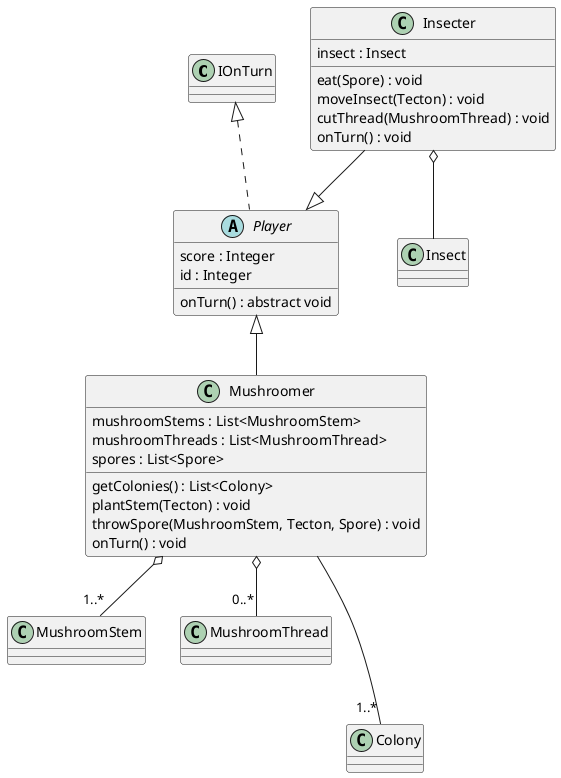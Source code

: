 @startuml player
IOnTurn <|.. Player
abstract class Player{
    score : Integer
    id : Integer
    onTurn() : abstract void
}

Player <|-- Mushroomer
Mushroomer o-- "1..*" MushroomStem
Mushroomer o-- "0..*" MushroomThread
Mushroomer --- "1..*" Colony
class Mushroomer{
    mushroomStems : List<MushroomStem>
    mushroomThreads : List<MushroomThread>
    spores : List<Spore>
    getColonies() : List<Colony>
    plantStem(Tecton) : void
    throwSpore(MushroomStem, Tecton, Spore) : void
    onTurn() : void
}

Insecter --|> Player
Insecter o-- Insect
class Insecter{
    insect : Insect
    eat(Spore) : void
    moveInsect(Tecton) : void
    cutThread(MushroomThread) : void
    onTurn() : void
}
@enduml